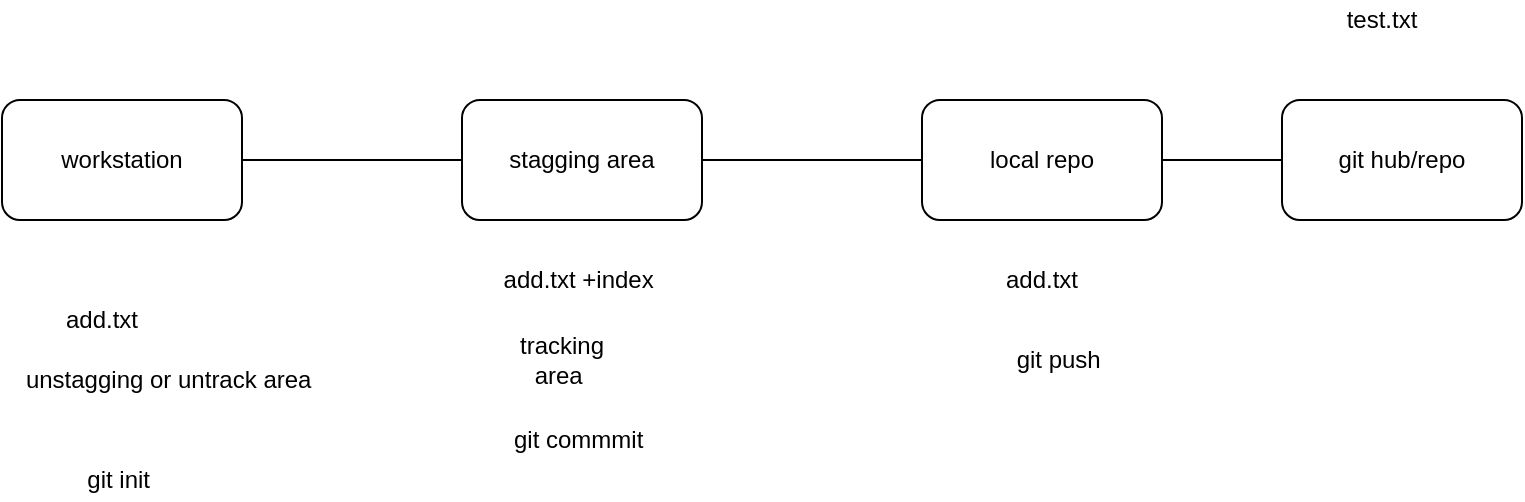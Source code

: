 <mxfile version="14.9.7" type="github">
  <diagram id="mpvuigmmcVtbqXgq98YU" name="Page-1">
    <mxGraphModel dx="1209" dy="626" grid="1" gridSize="10" guides="1" tooltips="1" connect="1" arrows="1" fold="1" page="1" pageScale="1" pageWidth="850" pageHeight="1100" math="0" shadow="0">
      <root>
        <mxCell id="0" />
        <mxCell id="1" parent="0" />
        <mxCell id="Baq55BOmd1Z1qYM5Lc8m-1" value="workstation" style="rounded=1;whiteSpace=wrap;html=1;" vertex="1" parent="1">
          <mxGeometry x="80" y="330" width="120" height="60" as="geometry" />
        </mxCell>
        <mxCell id="Baq55BOmd1Z1qYM5Lc8m-2" value="stagging area" style="rounded=1;whiteSpace=wrap;html=1;" vertex="1" parent="1">
          <mxGeometry x="310" y="330" width="120" height="60" as="geometry" />
        </mxCell>
        <mxCell id="Baq55BOmd1Z1qYM5Lc8m-3" value="local repo" style="rounded=1;whiteSpace=wrap;html=1;" vertex="1" parent="1">
          <mxGeometry x="540" y="330" width="120" height="60" as="geometry" />
        </mxCell>
        <mxCell id="Baq55BOmd1Z1qYM5Lc8m-4" value="add.txt" style="text;html=1;strokeColor=none;fillColor=none;align=center;verticalAlign=middle;whiteSpace=wrap;rounded=0;" vertex="1" parent="1">
          <mxGeometry x="110" y="430" width="40" height="20" as="geometry" />
        </mxCell>
        <mxCell id="Baq55BOmd1Z1qYM5Lc8m-5" value="" style="endArrow=none;html=1;entryX=0;entryY=0.5;entryDx=0;entryDy=0;" edge="1" parent="1" source="Baq55BOmd1Z1qYM5Lc8m-1" target="Baq55BOmd1Z1qYM5Lc8m-2">
          <mxGeometry width="50" height="50" relative="1" as="geometry">
            <mxPoint x="200" y="410" as="sourcePoint" />
            <mxPoint x="270.711" y="360" as="targetPoint" />
          </mxGeometry>
        </mxCell>
        <mxCell id="Baq55BOmd1Z1qYM5Lc8m-6" value="add.txt +index&amp;nbsp;" style="text;html=1;strokeColor=none;fillColor=none;align=center;verticalAlign=middle;whiteSpace=wrap;rounded=0;" vertex="1" parent="1">
          <mxGeometry x="320" y="410" width="100" height="20" as="geometry" />
        </mxCell>
        <mxCell id="Baq55BOmd1Z1qYM5Lc8m-7" value="tracking area&amp;nbsp;" style="text;html=1;strokeColor=none;fillColor=none;align=center;verticalAlign=middle;whiteSpace=wrap;rounded=0;" vertex="1" parent="1">
          <mxGeometry x="340" y="450" width="40" height="20" as="geometry" />
        </mxCell>
        <mxCell id="Baq55BOmd1Z1qYM5Lc8m-8" value="unstagging or untrack area&amp;nbsp;" style="text;html=1;strokeColor=none;fillColor=none;align=center;verticalAlign=middle;whiteSpace=wrap;rounded=0;" vertex="1" parent="1">
          <mxGeometry x="80" y="460" width="170" height="20" as="geometry" />
        </mxCell>
        <mxCell id="Baq55BOmd1Z1qYM5Lc8m-9" value="git commmit&amp;nbsp;" style="text;html=1;strokeColor=none;fillColor=none;align=center;verticalAlign=middle;whiteSpace=wrap;rounded=0;" vertex="1" parent="1">
          <mxGeometry x="305" y="490" width="130" height="20" as="geometry" />
        </mxCell>
        <mxCell id="Baq55BOmd1Z1qYM5Lc8m-10" value="" style="endArrow=none;html=1;entryX=0;entryY=0.5;entryDx=0;entryDy=0;" edge="1" parent="1" source="Baq55BOmd1Z1qYM5Lc8m-2" target="Baq55BOmd1Z1qYM5Lc8m-3">
          <mxGeometry width="50" height="50" relative="1" as="geometry">
            <mxPoint x="430" y="410" as="sourcePoint" />
            <mxPoint x="500.711" y="360" as="targetPoint" />
          </mxGeometry>
        </mxCell>
        <mxCell id="Baq55BOmd1Z1qYM5Lc8m-11" value="add.txt" style="text;html=1;strokeColor=none;fillColor=none;align=center;verticalAlign=middle;whiteSpace=wrap;rounded=0;" vertex="1" parent="1">
          <mxGeometry x="570" y="410" width="60" height="20" as="geometry" />
        </mxCell>
        <mxCell id="Baq55BOmd1Z1qYM5Lc8m-12" value="git hub/repo" style="rounded=1;whiteSpace=wrap;html=1;" vertex="1" parent="1">
          <mxGeometry x="720" y="330" width="120" height="60" as="geometry" />
        </mxCell>
        <mxCell id="Baq55BOmd1Z1qYM5Lc8m-13" value="" style="endArrow=none;html=1;entryX=0;entryY=0.5;entryDx=0;entryDy=0;exitX=1;exitY=0.5;exitDx=0;exitDy=0;" edge="1" parent="1" source="Baq55BOmd1Z1qYM5Lc8m-3" target="Baq55BOmd1Z1qYM5Lc8m-12">
          <mxGeometry width="50" height="50" relative="1" as="geometry">
            <mxPoint x="670" y="360" as="sourcePoint" />
            <mxPoint x="710" y="360" as="targetPoint" />
          </mxGeometry>
        </mxCell>
        <mxCell id="Baq55BOmd1Z1qYM5Lc8m-14" value="git init&amp;nbsp;" style="text;html=1;strokeColor=none;fillColor=none;align=center;verticalAlign=middle;whiteSpace=wrap;rounded=0;" vertex="1" parent="1">
          <mxGeometry x="120" y="510" width="40" height="20" as="geometry" />
        </mxCell>
        <mxCell id="Baq55BOmd1Z1qYM5Lc8m-15" value="git push&amp;nbsp;" style="text;html=1;strokeColor=none;fillColor=none;align=center;verticalAlign=middle;whiteSpace=wrap;rounded=0;" vertex="1" parent="1">
          <mxGeometry x="560" y="450" width="100" height="20" as="geometry" />
        </mxCell>
        <mxCell id="Baq55BOmd1Z1qYM5Lc8m-16" value="test.txt" style="text;html=1;strokeColor=none;fillColor=none;align=center;verticalAlign=middle;whiteSpace=wrap;rounded=0;" vertex="1" parent="1">
          <mxGeometry x="750" y="280" width="40" height="20" as="geometry" />
        </mxCell>
      </root>
    </mxGraphModel>
  </diagram>
</mxfile>
